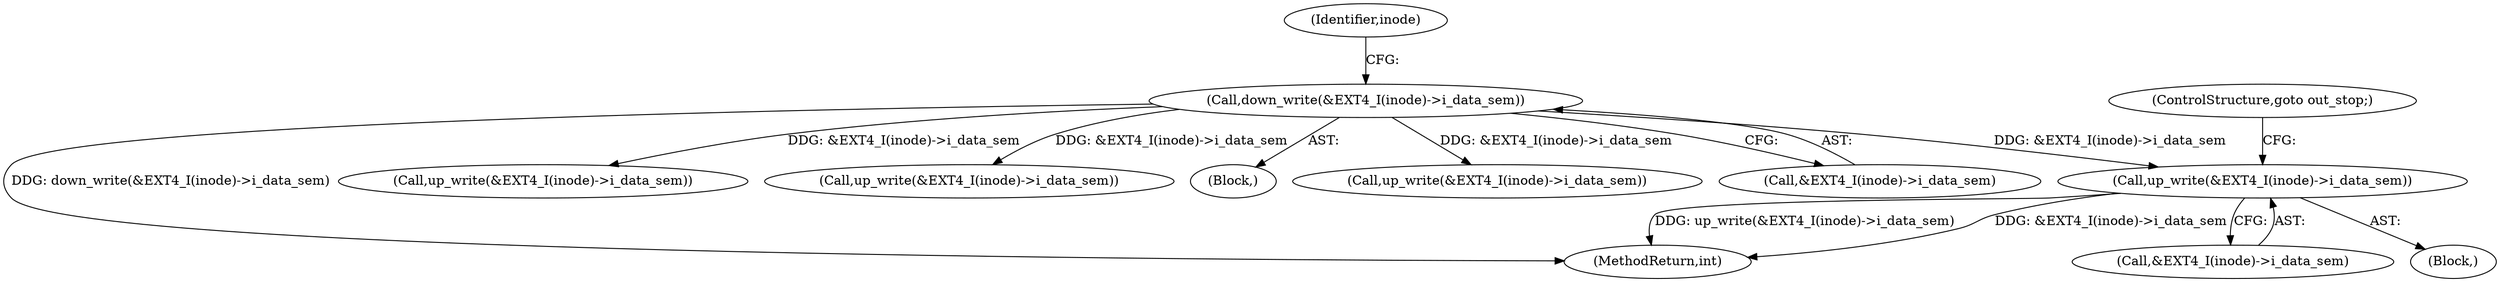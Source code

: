 digraph "0_linux_ea3d7209ca01da209cda6f0dea8be9cc4b7a933b_0@API" {
"1000425" [label="(Call,up_write(&EXT4_I(inode)->i_data_sem))"];
"1000333" [label="(Call,down_write(&EXT4_I(inode)->i_data_sem))"];
"1000340" [label="(Identifier,inode)"];
"1000333" [label="(Call,down_write(&EXT4_I(inode)->i_data_sem))"];
"1000494" [label="(MethodReturn,int)"];
"1000425" [label="(Call,up_write(&EXT4_I(inode)->i_data_sem))"];
"1000463" [label="(Call,up_write(&EXT4_I(inode)->i_data_sem))"];
"1000426" [label="(Call,&EXT4_I(inode)->i_data_sem)"];
"1000443" [label="(Call,up_write(&EXT4_I(inode)->i_data_sem))"];
"1000118" [label="(Block,)"];
"1000352" [label="(Call,up_write(&EXT4_I(inode)->i_data_sem))"];
"1000431" [label="(ControlStructure,goto out_stop;)"];
"1000424" [label="(Block,)"];
"1000334" [label="(Call,&EXT4_I(inode)->i_data_sem)"];
"1000425" -> "1000424"  [label="AST: "];
"1000425" -> "1000426"  [label="CFG: "];
"1000426" -> "1000425"  [label="AST: "];
"1000431" -> "1000425"  [label="CFG: "];
"1000425" -> "1000494"  [label="DDG: &EXT4_I(inode)->i_data_sem"];
"1000425" -> "1000494"  [label="DDG: up_write(&EXT4_I(inode)->i_data_sem)"];
"1000333" -> "1000425"  [label="DDG: &EXT4_I(inode)->i_data_sem"];
"1000333" -> "1000118"  [label="AST: "];
"1000333" -> "1000334"  [label="CFG: "];
"1000334" -> "1000333"  [label="AST: "];
"1000340" -> "1000333"  [label="CFG: "];
"1000333" -> "1000494"  [label="DDG: down_write(&EXT4_I(inode)->i_data_sem)"];
"1000333" -> "1000352"  [label="DDG: &EXT4_I(inode)->i_data_sem"];
"1000333" -> "1000443"  [label="DDG: &EXT4_I(inode)->i_data_sem"];
"1000333" -> "1000463"  [label="DDG: &EXT4_I(inode)->i_data_sem"];
}
